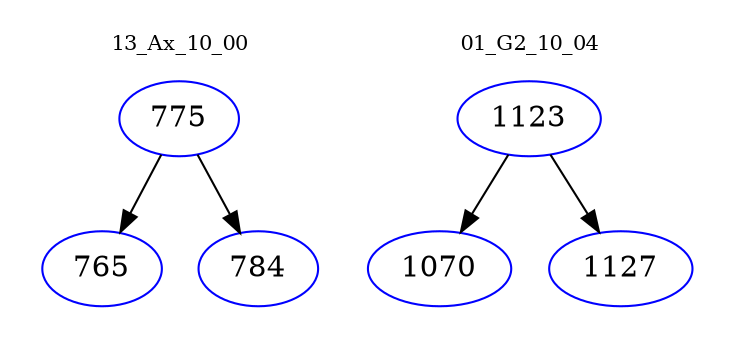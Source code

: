 digraph{
subgraph cluster_0 {
color = white
label = "13_Ax_10_00";
fontsize=10;
T0_775 [label="775", color="blue"]
T0_775 -> T0_765 [color="black"]
T0_765 [label="765", color="blue"]
T0_775 -> T0_784 [color="black"]
T0_784 [label="784", color="blue"]
}
subgraph cluster_1 {
color = white
label = "01_G2_10_04";
fontsize=10;
T1_1123 [label="1123", color="blue"]
T1_1123 -> T1_1070 [color="black"]
T1_1070 [label="1070", color="blue"]
T1_1123 -> T1_1127 [color="black"]
T1_1127 [label="1127", color="blue"]
}
}

